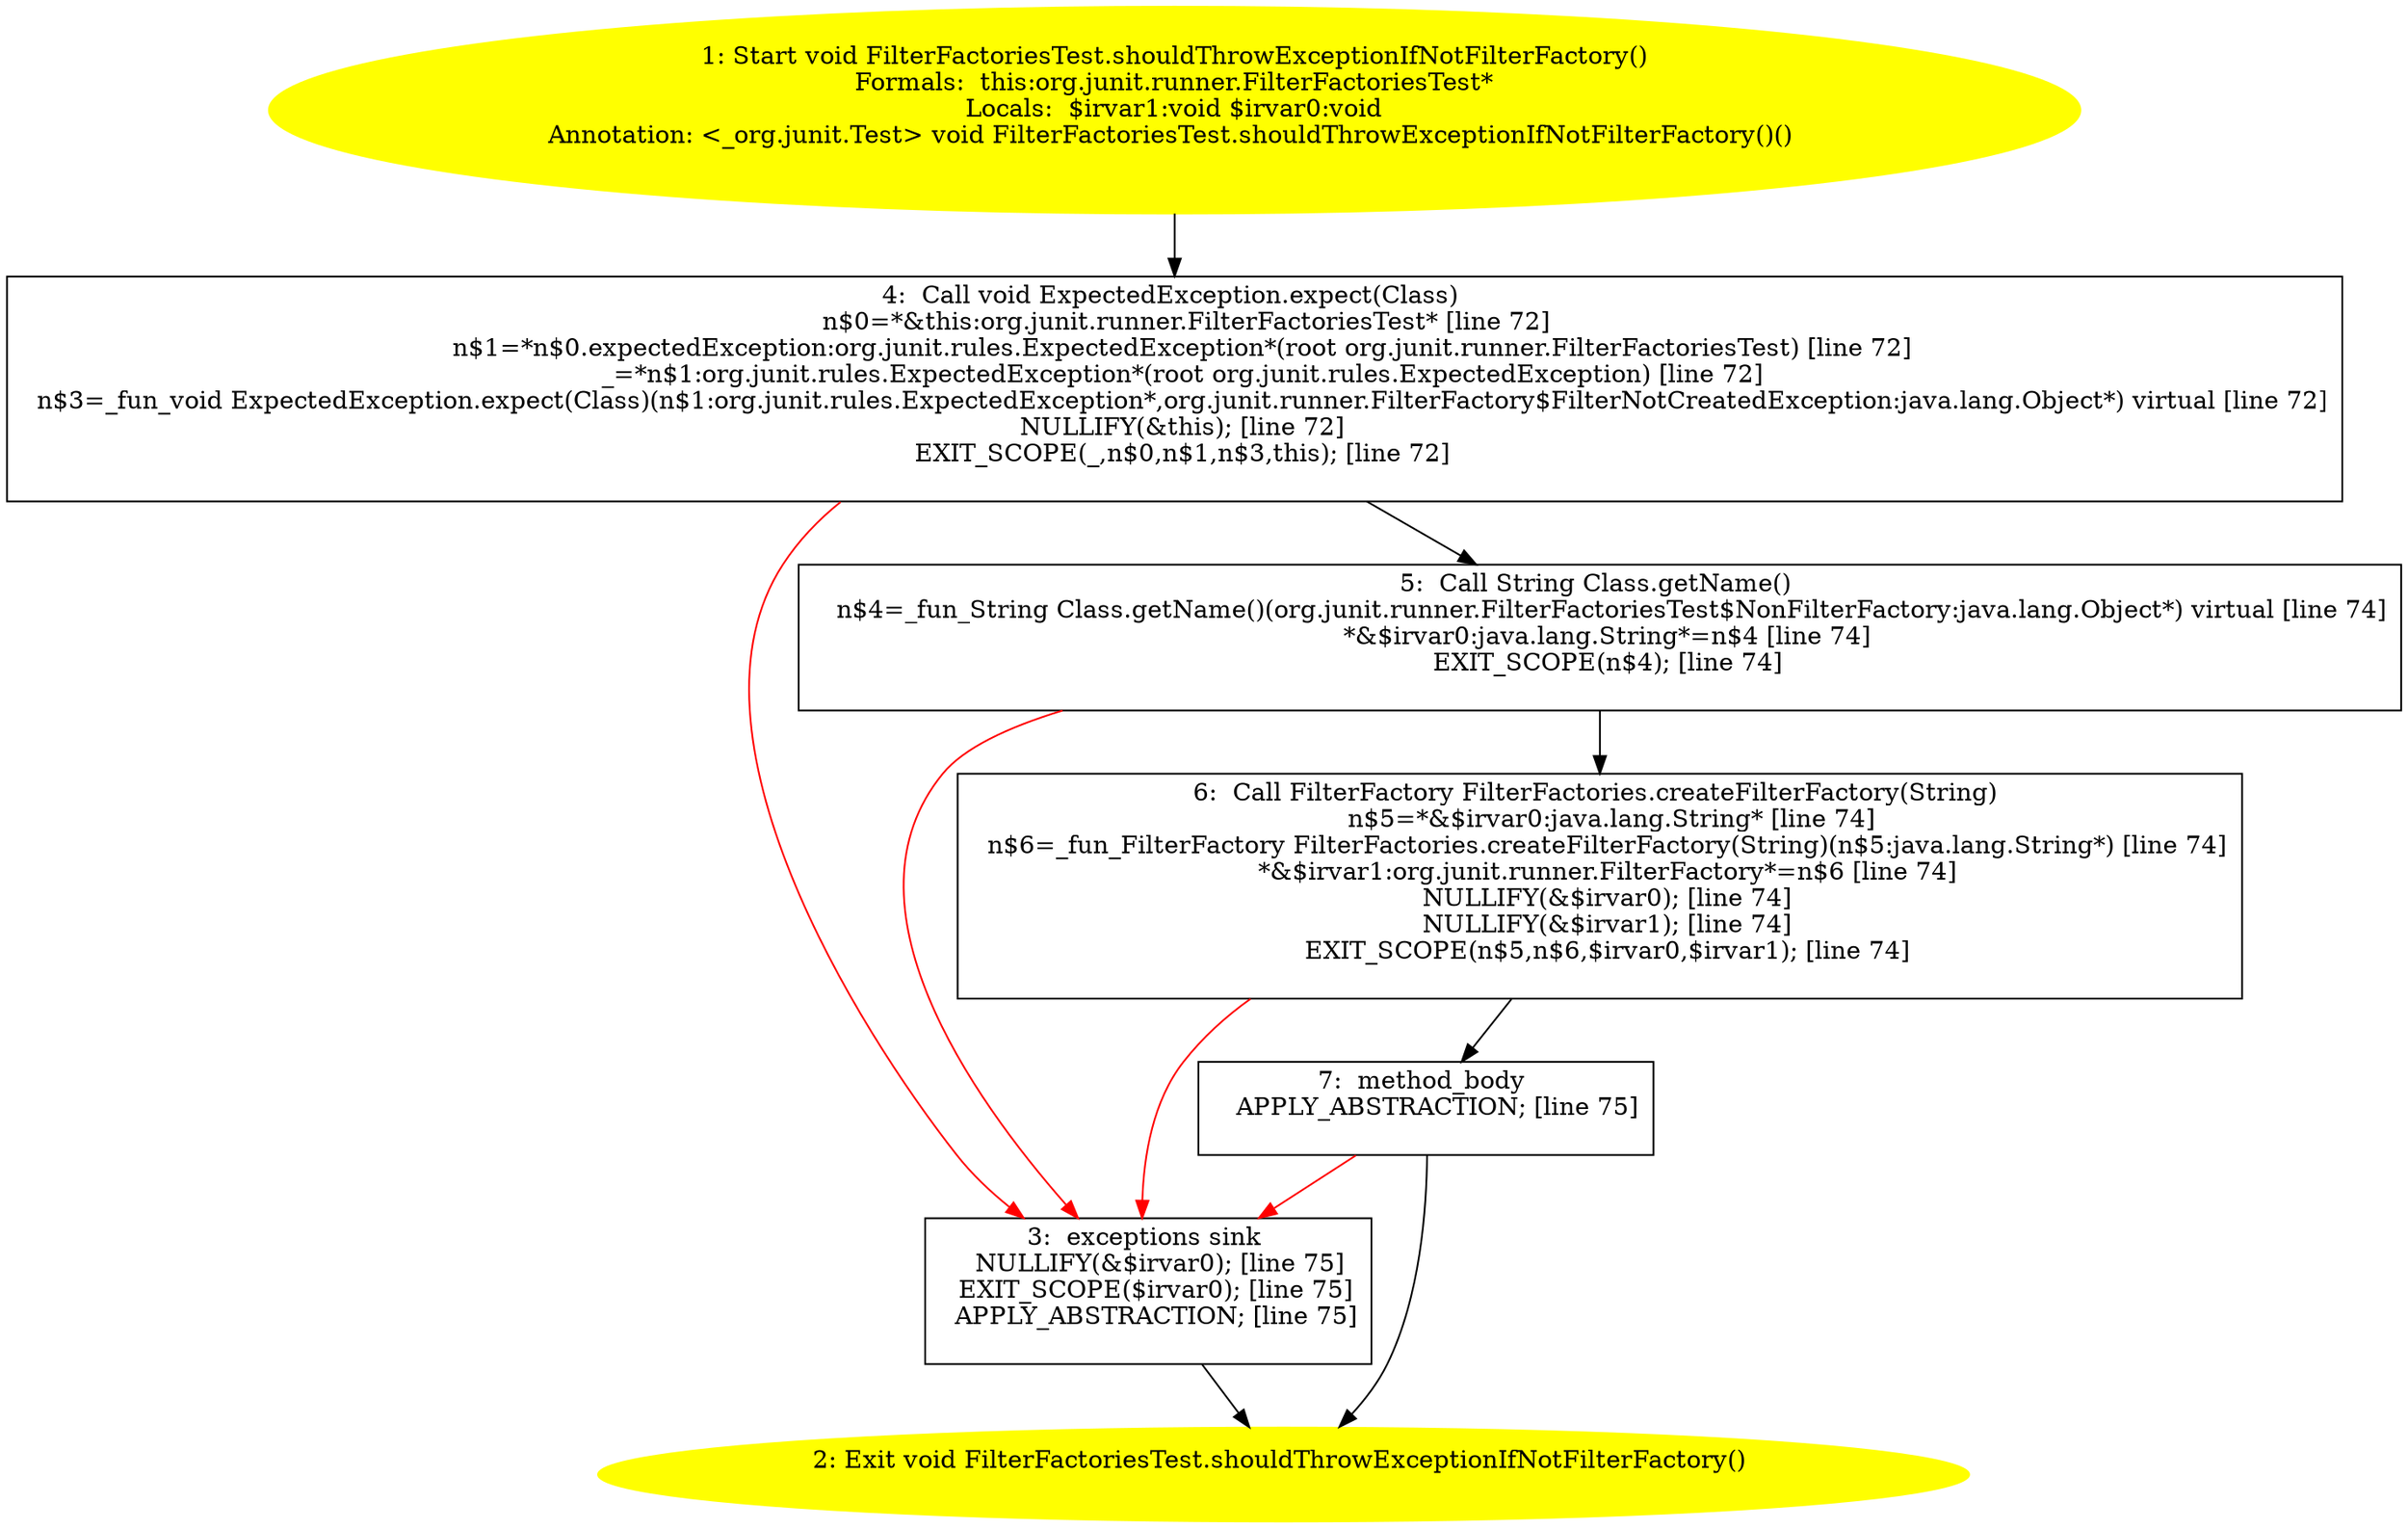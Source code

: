 /* @generated */
digraph cfg {
"org.junit.runner.FilterFactoriesTest.shouldThrowExceptionIfNotFilterFactory():void.d9e679f7cfe9acc2145335330cb838ee_1" [label="1: Start void FilterFactoriesTest.shouldThrowExceptionIfNotFilterFactory()\nFormals:  this:org.junit.runner.FilterFactoriesTest*\nLocals:  $irvar1:void $irvar0:void\nAnnotation: <_org.junit.Test> void FilterFactoriesTest.shouldThrowExceptionIfNotFilterFactory()() \n  " color=yellow style=filled]
	

	 "org.junit.runner.FilterFactoriesTest.shouldThrowExceptionIfNotFilterFactory():void.d9e679f7cfe9acc2145335330cb838ee_1" -> "org.junit.runner.FilterFactoriesTest.shouldThrowExceptionIfNotFilterFactory():void.d9e679f7cfe9acc2145335330cb838ee_4" ;
"org.junit.runner.FilterFactoriesTest.shouldThrowExceptionIfNotFilterFactory():void.d9e679f7cfe9acc2145335330cb838ee_2" [label="2: Exit void FilterFactoriesTest.shouldThrowExceptionIfNotFilterFactory() \n  " color=yellow style=filled]
	

"org.junit.runner.FilterFactoriesTest.shouldThrowExceptionIfNotFilterFactory():void.d9e679f7cfe9acc2145335330cb838ee_3" [label="3:  exceptions sink \n   NULLIFY(&$irvar0); [line 75]\n  EXIT_SCOPE($irvar0); [line 75]\n  APPLY_ABSTRACTION; [line 75]\n " shape="box"]
	

	 "org.junit.runner.FilterFactoriesTest.shouldThrowExceptionIfNotFilterFactory():void.d9e679f7cfe9acc2145335330cb838ee_3" -> "org.junit.runner.FilterFactoriesTest.shouldThrowExceptionIfNotFilterFactory():void.d9e679f7cfe9acc2145335330cb838ee_2" ;
"org.junit.runner.FilterFactoriesTest.shouldThrowExceptionIfNotFilterFactory():void.d9e679f7cfe9acc2145335330cb838ee_4" [label="4:  Call void ExpectedException.expect(Class) \n   n$0=*&this:org.junit.runner.FilterFactoriesTest* [line 72]\n  n$1=*n$0.expectedException:org.junit.rules.ExpectedException*(root org.junit.runner.FilterFactoriesTest) [line 72]\n  _=*n$1:org.junit.rules.ExpectedException*(root org.junit.rules.ExpectedException) [line 72]\n  n$3=_fun_void ExpectedException.expect(Class)(n$1:org.junit.rules.ExpectedException*,org.junit.runner.FilterFactory$FilterNotCreatedException:java.lang.Object*) virtual [line 72]\n  NULLIFY(&this); [line 72]\n  EXIT_SCOPE(_,n$0,n$1,n$3,this); [line 72]\n " shape="box"]
	

	 "org.junit.runner.FilterFactoriesTest.shouldThrowExceptionIfNotFilterFactory():void.d9e679f7cfe9acc2145335330cb838ee_4" -> "org.junit.runner.FilterFactoriesTest.shouldThrowExceptionIfNotFilterFactory():void.d9e679f7cfe9acc2145335330cb838ee_5" ;
	 "org.junit.runner.FilterFactoriesTest.shouldThrowExceptionIfNotFilterFactory():void.d9e679f7cfe9acc2145335330cb838ee_4" -> "org.junit.runner.FilterFactoriesTest.shouldThrowExceptionIfNotFilterFactory():void.d9e679f7cfe9acc2145335330cb838ee_3" [color="red" ];
"org.junit.runner.FilterFactoriesTest.shouldThrowExceptionIfNotFilterFactory():void.d9e679f7cfe9acc2145335330cb838ee_5" [label="5:  Call String Class.getName() \n   n$4=_fun_String Class.getName()(org.junit.runner.FilterFactoriesTest$NonFilterFactory:java.lang.Object*) virtual [line 74]\n  *&$irvar0:java.lang.String*=n$4 [line 74]\n  EXIT_SCOPE(n$4); [line 74]\n " shape="box"]
	

	 "org.junit.runner.FilterFactoriesTest.shouldThrowExceptionIfNotFilterFactory():void.d9e679f7cfe9acc2145335330cb838ee_5" -> "org.junit.runner.FilterFactoriesTest.shouldThrowExceptionIfNotFilterFactory():void.d9e679f7cfe9acc2145335330cb838ee_6" ;
	 "org.junit.runner.FilterFactoriesTest.shouldThrowExceptionIfNotFilterFactory():void.d9e679f7cfe9acc2145335330cb838ee_5" -> "org.junit.runner.FilterFactoriesTest.shouldThrowExceptionIfNotFilterFactory():void.d9e679f7cfe9acc2145335330cb838ee_3" [color="red" ];
"org.junit.runner.FilterFactoriesTest.shouldThrowExceptionIfNotFilterFactory():void.d9e679f7cfe9acc2145335330cb838ee_6" [label="6:  Call FilterFactory FilterFactories.createFilterFactory(String) \n   n$5=*&$irvar0:java.lang.String* [line 74]\n  n$6=_fun_FilterFactory FilterFactories.createFilterFactory(String)(n$5:java.lang.String*) [line 74]\n  *&$irvar1:org.junit.runner.FilterFactory*=n$6 [line 74]\n  NULLIFY(&$irvar0); [line 74]\n  NULLIFY(&$irvar1); [line 74]\n  EXIT_SCOPE(n$5,n$6,$irvar0,$irvar1); [line 74]\n " shape="box"]
	

	 "org.junit.runner.FilterFactoriesTest.shouldThrowExceptionIfNotFilterFactory():void.d9e679f7cfe9acc2145335330cb838ee_6" -> "org.junit.runner.FilterFactoriesTest.shouldThrowExceptionIfNotFilterFactory():void.d9e679f7cfe9acc2145335330cb838ee_7" ;
	 "org.junit.runner.FilterFactoriesTest.shouldThrowExceptionIfNotFilterFactory():void.d9e679f7cfe9acc2145335330cb838ee_6" -> "org.junit.runner.FilterFactoriesTest.shouldThrowExceptionIfNotFilterFactory():void.d9e679f7cfe9acc2145335330cb838ee_3" [color="red" ];
"org.junit.runner.FilterFactoriesTest.shouldThrowExceptionIfNotFilterFactory():void.d9e679f7cfe9acc2145335330cb838ee_7" [label="7:  method_body \n   APPLY_ABSTRACTION; [line 75]\n " shape="box"]
	

	 "org.junit.runner.FilterFactoriesTest.shouldThrowExceptionIfNotFilterFactory():void.d9e679f7cfe9acc2145335330cb838ee_7" -> "org.junit.runner.FilterFactoriesTest.shouldThrowExceptionIfNotFilterFactory():void.d9e679f7cfe9acc2145335330cb838ee_2" ;
	 "org.junit.runner.FilterFactoriesTest.shouldThrowExceptionIfNotFilterFactory():void.d9e679f7cfe9acc2145335330cb838ee_7" -> "org.junit.runner.FilterFactoriesTest.shouldThrowExceptionIfNotFilterFactory():void.d9e679f7cfe9acc2145335330cb838ee_3" [color="red" ];
}
